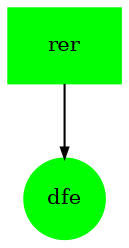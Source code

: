digraph {
	graph [bb="0,0,54,108",
		rankdir=TB,
		size="8,5"
	];
	node [fontsize=10,
		height=0.5,
		label="\N"
	];
	edge [arrowsize=0.5];
	dfe	[color=green,
		label=dfe,
		pos="27,18",
		shape=circle,
		style=filled,
		width=0.5];
	rer	[color=green,
		label=rer,
		pos="27,90",
		shape=box,
		style=filled,
		width=0.75];
	rer -> dfe	[pos="e,27,36.104 27,71.697 27,62.881 27,52.032 27,42.474"];
}
